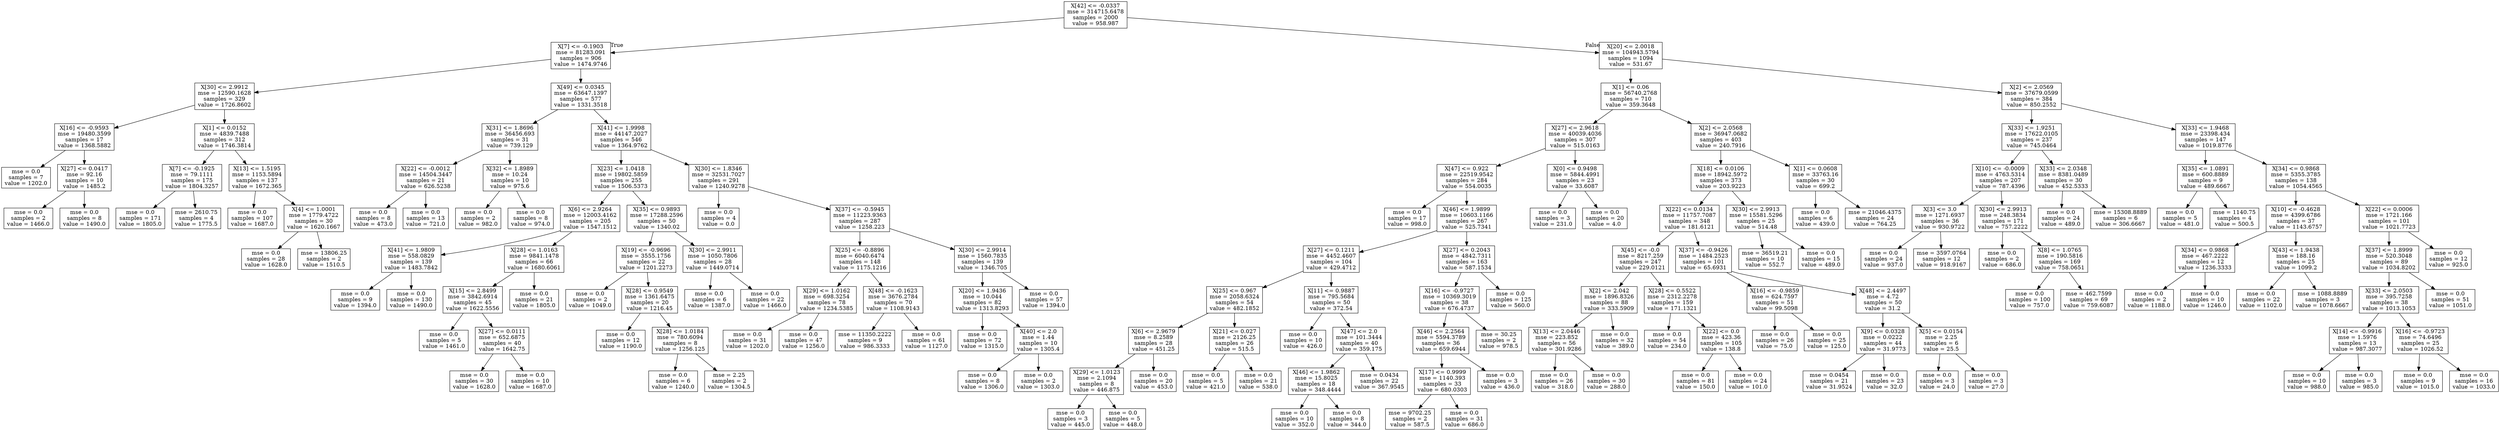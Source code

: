 digraph Tree {
node [shape=box] ;
0 [label="X[42] <= -0.0337\nmse = 314715.6478\nsamples = 2000\nvalue = 958.987"] ;
1 [label="X[7] <= -0.1903\nmse = 81283.091\nsamples = 906\nvalue = 1474.9746"] ;
0 -> 1 [labeldistance=2.5, labelangle=45, headlabel="True"] ;
2 [label="X[30] <= 2.9912\nmse = 12590.1628\nsamples = 329\nvalue = 1726.8602"] ;
1 -> 2 ;
3 [label="X[16] <= -0.9593\nmse = 19480.3599\nsamples = 17\nvalue = 1368.5882"] ;
2 -> 3 ;
4 [label="mse = 0.0\nsamples = 7\nvalue = 1202.0"] ;
3 -> 4 ;
5 [label="X[27] <= 0.0417\nmse = 92.16\nsamples = 10\nvalue = 1485.2"] ;
3 -> 5 ;
6 [label="mse = 0.0\nsamples = 2\nvalue = 1466.0"] ;
5 -> 6 ;
7 [label="mse = 0.0\nsamples = 8\nvalue = 1490.0"] ;
5 -> 7 ;
8 [label="X[1] <= 0.0152\nmse = 4839.7488\nsamples = 312\nvalue = 1746.3814"] ;
2 -> 8 ;
9 [label="X[7] <= -0.1925\nmse = 79.1111\nsamples = 175\nvalue = 1804.3257"] ;
8 -> 9 ;
10 [label="mse = 0.0\nsamples = 171\nvalue = 1805.0"] ;
9 -> 10 ;
11 [label="mse = 2610.75\nsamples = 4\nvalue = 1775.5"] ;
9 -> 11 ;
12 [label="X[13] <= 1.5195\nmse = 1153.5894\nsamples = 137\nvalue = 1672.365"] ;
8 -> 12 ;
13 [label="mse = 0.0\nsamples = 107\nvalue = 1687.0"] ;
12 -> 13 ;
14 [label="X[4] <= 1.0001\nmse = 1779.4722\nsamples = 30\nvalue = 1620.1667"] ;
12 -> 14 ;
15 [label="mse = 0.0\nsamples = 28\nvalue = 1628.0"] ;
14 -> 15 ;
16 [label="mse = 13806.25\nsamples = 2\nvalue = 1510.5"] ;
14 -> 16 ;
17 [label="X[49] <= 0.0345\nmse = 63647.1397\nsamples = 577\nvalue = 1331.3518"] ;
1 -> 17 ;
18 [label="X[31] <= 1.8696\nmse = 36456.693\nsamples = 31\nvalue = 739.129"] ;
17 -> 18 ;
19 [label="X[22] <= -0.0012\nmse = 14504.3447\nsamples = 21\nvalue = 626.5238"] ;
18 -> 19 ;
20 [label="mse = 0.0\nsamples = 8\nvalue = 473.0"] ;
19 -> 20 ;
21 [label="mse = 0.0\nsamples = 13\nvalue = 721.0"] ;
19 -> 21 ;
22 [label="X[32] <= 1.8989\nmse = 10.24\nsamples = 10\nvalue = 975.6"] ;
18 -> 22 ;
23 [label="mse = 0.0\nsamples = 2\nvalue = 982.0"] ;
22 -> 23 ;
24 [label="mse = 0.0\nsamples = 8\nvalue = 974.0"] ;
22 -> 24 ;
25 [label="X[41] <= 1.9998\nmse = 44147.2027\nsamples = 546\nvalue = 1364.9762"] ;
17 -> 25 ;
26 [label="X[23] <= 1.0418\nmse = 19802.5859\nsamples = 255\nvalue = 1506.5373"] ;
25 -> 26 ;
27 [label="X[6] <= 2.9264\nmse = 12003.4162\nsamples = 205\nvalue = 1547.1512"] ;
26 -> 27 ;
28 [label="X[41] <= 1.9809\nmse = 558.0829\nsamples = 139\nvalue = 1483.7842"] ;
27 -> 28 ;
29 [label="mse = 0.0\nsamples = 9\nvalue = 1394.0"] ;
28 -> 29 ;
30 [label="mse = 0.0\nsamples = 130\nvalue = 1490.0"] ;
28 -> 30 ;
31 [label="X[28] <= 1.0163\nmse = 9841.1478\nsamples = 66\nvalue = 1680.6061"] ;
27 -> 31 ;
32 [label="X[15] <= 2.8499\nmse = 3842.6914\nsamples = 45\nvalue = 1622.5556"] ;
31 -> 32 ;
33 [label="mse = 0.0\nsamples = 5\nvalue = 1461.0"] ;
32 -> 33 ;
34 [label="X[27] <= 0.0111\nmse = 652.6875\nsamples = 40\nvalue = 1642.75"] ;
32 -> 34 ;
35 [label="mse = 0.0\nsamples = 30\nvalue = 1628.0"] ;
34 -> 35 ;
36 [label="mse = 0.0\nsamples = 10\nvalue = 1687.0"] ;
34 -> 36 ;
37 [label="mse = 0.0\nsamples = 21\nvalue = 1805.0"] ;
31 -> 37 ;
38 [label="X[35] <= 0.9893\nmse = 17288.2596\nsamples = 50\nvalue = 1340.02"] ;
26 -> 38 ;
39 [label="X[19] <= -0.9696\nmse = 3555.1756\nsamples = 22\nvalue = 1201.2273"] ;
38 -> 39 ;
40 [label="mse = 0.0\nsamples = 2\nvalue = 1049.0"] ;
39 -> 40 ;
41 [label="X[28] <= 0.9549\nmse = 1361.6475\nsamples = 20\nvalue = 1216.45"] ;
39 -> 41 ;
42 [label="mse = 0.0\nsamples = 12\nvalue = 1190.0"] ;
41 -> 42 ;
43 [label="X[28] <= 1.0184\nmse = 780.6094\nsamples = 8\nvalue = 1256.125"] ;
41 -> 43 ;
44 [label="mse = 0.0\nsamples = 6\nvalue = 1240.0"] ;
43 -> 44 ;
45 [label="mse = 2.25\nsamples = 2\nvalue = 1304.5"] ;
43 -> 45 ;
46 [label="X[30] <= 2.9911\nmse = 1050.7806\nsamples = 28\nvalue = 1449.0714"] ;
38 -> 46 ;
47 [label="mse = 0.0\nsamples = 6\nvalue = 1387.0"] ;
46 -> 47 ;
48 [label="mse = 0.0\nsamples = 22\nvalue = 1466.0"] ;
46 -> 48 ;
49 [label="X[30] <= 1.8346\nmse = 32531.7027\nsamples = 291\nvalue = 1240.9278"] ;
25 -> 49 ;
50 [label="mse = 0.0\nsamples = 4\nvalue = 0.0"] ;
49 -> 50 ;
51 [label="X[37] <= -0.5945\nmse = 11223.9363\nsamples = 287\nvalue = 1258.223"] ;
49 -> 51 ;
52 [label="X[25] <= -0.8896\nmse = 6040.6474\nsamples = 148\nvalue = 1175.1216"] ;
51 -> 52 ;
53 [label="X[29] <= 1.0162\nmse = 698.3254\nsamples = 78\nvalue = 1234.5385"] ;
52 -> 53 ;
54 [label="mse = 0.0\nsamples = 31\nvalue = 1202.0"] ;
53 -> 54 ;
55 [label="mse = 0.0\nsamples = 47\nvalue = 1256.0"] ;
53 -> 55 ;
56 [label="X[48] <= -0.1623\nmse = 3676.2784\nsamples = 70\nvalue = 1108.9143"] ;
52 -> 56 ;
57 [label="mse = 11350.2222\nsamples = 9\nvalue = 986.3333"] ;
56 -> 57 ;
58 [label="mse = 0.0\nsamples = 61\nvalue = 1127.0"] ;
56 -> 58 ;
59 [label="X[30] <= 2.9914\nmse = 1560.7835\nsamples = 139\nvalue = 1346.705"] ;
51 -> 59 ;
60 [label="X[20] <= 1.9436\nmse = 10.044\nsamples = 82\nvalue = 1313.8293"] ;
59 -> 60 ;
61 [label="mse = 0.0\nsamples = 72\nvalue = 1315.0"] ;
60 -> 61 ;
62 [label="X[40] <= 2.0\nmse = 1.44\nsamples = 10\nvalue = 1305.4"] ;
60 -> 62 ;
63 [label="mse = 0.0\nsamples = 8\nvalue = 1306.0"] ;
62 -> 63 ;
64 [label="mse = 0.0\nsamples = 2\nvalue = 1303.0"] ;
62 -> 64 ;
65 [label="mse = 0.0\nsamples = 57\nvalue = 1394.0"] ;
59 -> 65 ;
66 [label="X[20] <= 2.0018\nmse = 104943.5794\nsamples = 1094\nvalue = 531.67"] ;
0 -> 66 [labeldistance=2.5, labelangle=-45, headlabel="False"] ;
67 [label="X[1] <= 0.06\nmse = 56740.2768\nsamples = 710\nvalue = 359.3648"] ;
66 -> 67 ;
68 [label="X[27] <= 2.9618\nmse = 40039.4036\nsamples = 307\nvalue = 515.0163"] ;
67 -> 68 ;
69 [label="X[47] <= 0.922\nmse = 22519.9542\nsamples = 284\nvalue = 554.0035"] ;
68 -> 69 ;
70 [label="mse = 0.0\nsamples = 17\nvalue = 998.0"] ;
69 -> 70 ;
71 [label="X[46] <= 1.9899\nmse = 10603.1166\nsamples = 267\nvalue = 525.7341"] ;
69 -> 71 ;
72 [label="X[27] <= 0.1211\nmse = 4452.4607\nsamples = 104\nvalue = 429.4712"] ;
71 -> 72 ;
73 [label="X[25] <= 0.967\nmse = 2058.6324\nsamples = 54\nvalue = 482.1852"] ;
72 -> 73 ;
74 [label="X[6] <= 2.9679\nmse = 8.2589\nsamples = 28\nvalue = 451.25"] ;
73 -> 74 ;
75 [label="X[29] <= 1.0123\nmse = 2.1094\nsamples = 8\nvalue = 446.875"] ;
74 -> 75 ;
76 [label="mse = 0.0\nsamples = 3\nvalue = 445.0"] ;
75 -> 76 ;
77 [label="mse = 0.0\nsamples = 5\nvalue = 448.0"] ;
75 -> 77 ;
78 [label="mse = 0.0\nsamples = 20\nvalue = 453.0"] ;
74 -> 78 ;
79 [label="X[21] <= 0.027\nmse = 2126.25\nsamples = 26\nvalue = 515.5"] ;
73 -> 79 ;
80 [label="mse = 0.0\nsamples = 5\nvalue = 421.0"] ;
79 -> 80 ;
81 [label="mse = 0.0\nsamples = 21\nvalue = 538.0"] ;
79 -> 81 ;
82 [label="X[11] <= 0.9887\nmse = 795.5684\nsamples = 50\nvalue = 372.54"] ;
72 -> 82 ;
83 [label="mse = 0.0\nsamples = 10\nvalue = 426.0"] ;
82 -> 83 ;
84 [label="X[47] <= 2.0\nmse = 101.3444\nsamples = 40\nvalue = 359.175"] ;
82 -> 84 ;
85 [label="X[46] <= 1.9862\nmse = 15.8025\nsamples = 18\nvalue = 348.4444"] ;
84 -> 85 ;
86 [label="mse = 0.0\nsamples = 10\nvalue = 352.0"] ;
85 -> 86 ;
87 [label="mse = 0.0\nsamples = 8\nvalue = 344.0"] ;
85 -> 87 ;
88 [label="mse = 0.0434\nsamples = 22\nvalue = 367.9545"] ;
84 -> 88 ;
89 [label="X[27] <= 0.2043\nmse = 4842.7311\nsamples = 163\nvalue = 587.1534"] ;
71 -> 89 ;
90 [label="X[16] <= -0.9727\nmse = 10369.3019\nsamples = 38\nvalue = 676.4737"] ;
89 -> 90 ;
91 [label="X[46] <= 2.2564\nmse = 5594.3789\nsamples = 36\nvalue = 659.6944"] ;
90 -> 91 ;
92 [label="X[17] <= 0.9999\nmse = 1140.393\nsamples = 33\nvalue = 680.0303"] ;
91 -> 92 ;
93 [label="mse = 9702.25\nsamples = 2\nvalue = 587.5"] ;
92 -> 93 ;
94 [label="mse = 0.0\nsamples = 31\nvalue = 686.0"] ;
92 -> 94 ;
95 [label="mse = 0.0\nsamples = 3\nvalue = 436.0"] ;
91 -> 95 ;
96 [label="mse = 30.25\nsamples = 2\nvalue = 978.5"] ;
90 -> 96 ;
97 [label="mse = 0.0\nsamples = 125\nvalue = 560.0"] ;
89 -> 97 ;
98 [label="X[0] <= 0.9498\nmse = 5844.4991\nsamples = 23\nvalue = 33.6087"] ;
68 -> 98 ;
99 [label="mse = 0.0\nsamples = 3\nvalue = 231.0"] ;
98 -> 99 ;
100 [label="mse = 0.0\nsamples = 20\nvalue = 4.0"] ;
98 -> 100 ;
101 [label="X[2] <= 2.0568\nmse = 36947.0682\nsamples = 403\nvalue = 240.7916"] ;
67 -> 101 ;
102 [label="X[18] <= 0.0106\nmse = 18942.5972\nsamples = 373\nvalue = 203.9223"] ;
101 -> 102 ;
103 [label="X[22] <= 0.0134\nmse = 11757.7087\nsamples = 348\nvalue = 181.6121"] ;
102 -> 103 ;
104 [label="X[45] <= -0.0\nmse = 8217.259\nsamples = 247\nvalue = 229.0121"] ;
103 -> 104 ;
105 [label="X[2] <= 2.042\nmse = 1896.8326\nsamples = 88\nvalue = 333.5909"] ;
104 -> 105 ;
106 [label="X[13] <= 2.0446\nmse = 223.852\nsamples = 56\nvalue = 301.9286"] ;
105 -> 106 ;
107 [label="mse = 0.0\nsamples = 26\nvalue = 318.0"] ;
106 -> 107 ;
108 [label="mse = 0.0\nsamples = 30\nvalue = 288.0"] ;
106 -> 108 ;
109 [label="mse = 0.0\nsamples = 32\nvalue = 389.0"] ;
105 -> 109 ;
110 [label="X[28] <= 0.5522\nmse = 2312.2278\nsamples = 159\nvalue = 171.1321"] ;
104 -> 110 ;
111 [label="mse = 0.0\nsamples = 54\nvalue = 234.0"] ;
110 -> 111 ;
112 [label="X[22] <= 0.0\nmse = 423.36\nsamples = 105\nvalue = 138.8"] ;
110 -> 112 ;
113 [label="mse = 0.0\nsamples = 81\nvalue = 150.0"] ;
112 -> 113 ;
114 [label="mse = 0.0\nsamples = 24\nvalue = 101.0"] ;
112 -> 114 ;
115 [label="X[37] <= -0.9426\nmse = 1484.2523\nsamples = 101\nvalue = 65.6931"] ;
103 -> 115 ;
116 [label="X[16] <= -0.9859\nmse = 624.7597\nsamples = 51\nvalue = 99.5098"] ;
115 -> 116 ;
117 [label="mse = 0.0\nsamples = 26\nvalue = 75.0"] ;
116 -> 117 ;
118 [label="mse = 0.0\nsamples = 25\nvalue = 125.0"] ;
116 -> 118 ;
119 [label="X[48] <= 2.4497\nmse = 4.72\nsamples = 50\nvalue = 31.2"] ;
115 -> 119 ;
120 [label="X[9] <= 0.0328\nmse = 0.0222\nsamples = 44\nvalue = 31.9773"] ;
119 -> 120 ;
121 [label="mse = 0.0454\nsamples = 21\nvalue = 31.9524"] ;
120 -> 121 ;
122 [label="mse = 0.0\nsamples = 23\nvalue = 32.0"] ;
120 -> 122 ;
123 [label="X[5] <= 0.0154\nmse = 2.25\nsamples = 6\nvalue = 25.5"] ;
119 -> 123 ;
124 [label="mse = 0.0\nsamples = 3\nvalue = 24.0"] ;
123 -> 124 ;
125 [label="mse = 0.0\nsamples = 3\nvalue = 27.0"] ;
123 -> 125 ;
126 [label="X[30] <= 2.9913\nmse = 15581.5296\nsamples = 25\nvalue = 514.48"] ;
102 -> 126 ;
127 [label="mse = 36519.21\nsamples = 10\nvalue = 552.7"] ;
126 -> 127 ;
128 [label="mse = 0.0\nsamples = 15\nvalue = 489.0"] ;
126 -> 128 ;
129 [label="X[1] <= 0.0608\nmse = 33763.16\nsamples = 30\nvalue = 699.2"] ;
101 -> 129 ;
130 [label="mse = 0.0\nsamples = 6\nvalue = 439.0"] ;
129 -> 130 ;
131 [label="mse = 21046.4375\nsamples = 24\nvalue = 764.25"] ;
129 -> 131 ;
132 [label="X[2] <= 2.0569\nmse = 37679.0599\nsamples = 384\nvalue = 850.2552"] ;
66 -> 132 ;
133 [label="X[33] <= 1.9251\nmse = 17622.0105\nsamples = 237\nvalue = 745.0464"] ;
132 -> 133 ;
134 [label="X[10] <= -0.0009\nmse = 4763.5314\nsamples = 207\nvalue = 787.4396"] ;
133 -> 134 ;
135 [label="X[3] <= 3.0\nmse = 1271.6937\nsamples = 36\nvalue = 930.9722"] ;
134 -> 135 ;
136 [label="mse = 0.0\nsamples = 24\nvalue = 937.0"] ;
135 -> 136 ;
137 [label="mse = 3597.0764\nsamples = 12\nvalue = 918.9167"] ;
135 -> 137 ;
138 [label="X[30] <= 2.9913\nmse = 248.3834\nsamples = 171\nvalue = 757.2222"] ;
134 -> 138 ;
139 [label="mse = 0.0\nsamples = 2\nvalue = 686.0"] ;
138 -> 139 ;
140 [label="X[8] <= 1.0765\nmse = 190.5816\nsamples = 169\nvalue = 758.0651"] ;
138 -> 140 ;
141 [label="mse = 0.0\nsamples = 100\nvalue = 757.0"] ;
140 -> 141 ;
142 [label="mse = 462.7599\nsamples = 69\nvalue = 759.6087"] ;
140 -> 142 ;
143 [label="X[33] <= 2.0348\nmse = 8381.0489\nsamples = 30\nvalue = 452.5333"] ;
133 -> 143 ;
144 [label="mse = 0.0\nsamples = 24\nvalue = 489.0"] ;
143 -> 144 ;
145 [label="mse = 15308.8889\nsamples = 6\nvalue = 306.6667"] ;
143 -> 145 ;
146 [label="X[33] <= 1.9468\nmse = 23398.434\nsamples = 147\nvalue = 1019.8776"] ;
132 -> 146 ;
147 [label="X[35] <= 1.0891\nmse = 600.8889\nsamples = 9\nvalue = 489.6667"] ;
146 -> 147 ;
148 [label="mse = 0.0\nsamples = 5\nvalue = 481.0"] ;
147 -> 148 ;
149 [label="mse = 1140.75\nsamples = 4\nvalue = 500.5"] ;
147 -> 149 ;
150 [label="X[34] <= 0.9868\nmse = 5355.3785\nsamples = 138\nvalue = 1054.4565"] ;
146 -> 150 ;
151 [label="X[10] <= -0.4628\nmse = 4399.6786\nsamples = 37\nvalue = 1143.6757"] ;
150 -> 151 ;
152 [label="X[34] <= 0.9868\nmse = 467.2222\nsamples = 12\nvalue = 1236.3333"] ;
151 -> 152 ;
153 [label="mse = 0.0\nsamples = 2\nvalue = 1188.0"] ;
152 -> 153 ;
154 [label="mse = 0.0\nsamples = 10\nvalue = 1246.0"] ;
152 -> 154 ;
155 [label="X[43] <= 1.9438\nmse = 188.16\nsamples = 25\nvalue = 1099.2"] ;
151 -> 155 ;
156 [label="mse = 0.0\nsamples = 22\nvalue = 1102.0"] ;
155 -> 156 ;
157 [label="mse = 1088.8889\nsamples = 3\nvalue = 1078.6667"] ;
155 -> 157 ;
158 [label="X[22] <= 0.0006\nmse = 1721.166\nsamples = 101\nvalue = 1021.7723"] ;
150 -> 158 ;
159 [label="X[37] <= 1.8999\nmse = 520.3048\nsamples = 89\nvalue = 1034.8202"] ;
158 -> 159 ;
160 [label="X[33] <= 2.0503\nmse = 395.7258\nsamples = 38\nvalue = 1013.1053"] ;
159 -> 160 ;
161 [label="X[14] <= -0.9916\nmse = 1.5976\nsamples = 13\nvalue = 987.3077"] ;
160 -> 161 ;
162 [label="mse = 0.0\nsamples = 10\nvalue = 988.0"] ;
161 -> 162 ;
163 [label="mse = 0.0\nsamples = 3\nvalue = 985.0"] ;
161 -> 163 ;
164 [label="X[16] <= -0.9723\nmse = 74.6496\nsamples = 25\nvalue = 1026.52"] ;
160 -> 164 ;
165 [label="mse = 0.0\nsamples = 9\nvalue = 1015.0"] ;
164 -> 165 ;
166 [label="mse = 0.0\nsamples = 16\nvalue = 1033.0"] ;
164 -> 166 ;
167 [label="mse = 0.0\nsamples = 51\nvalue = 1051.0"] ;
159 -> 167 ;
168 [label="mse = 0.0\nsamples = 12\nvalue = 925.0"] ;
158 -> 168 ;
}